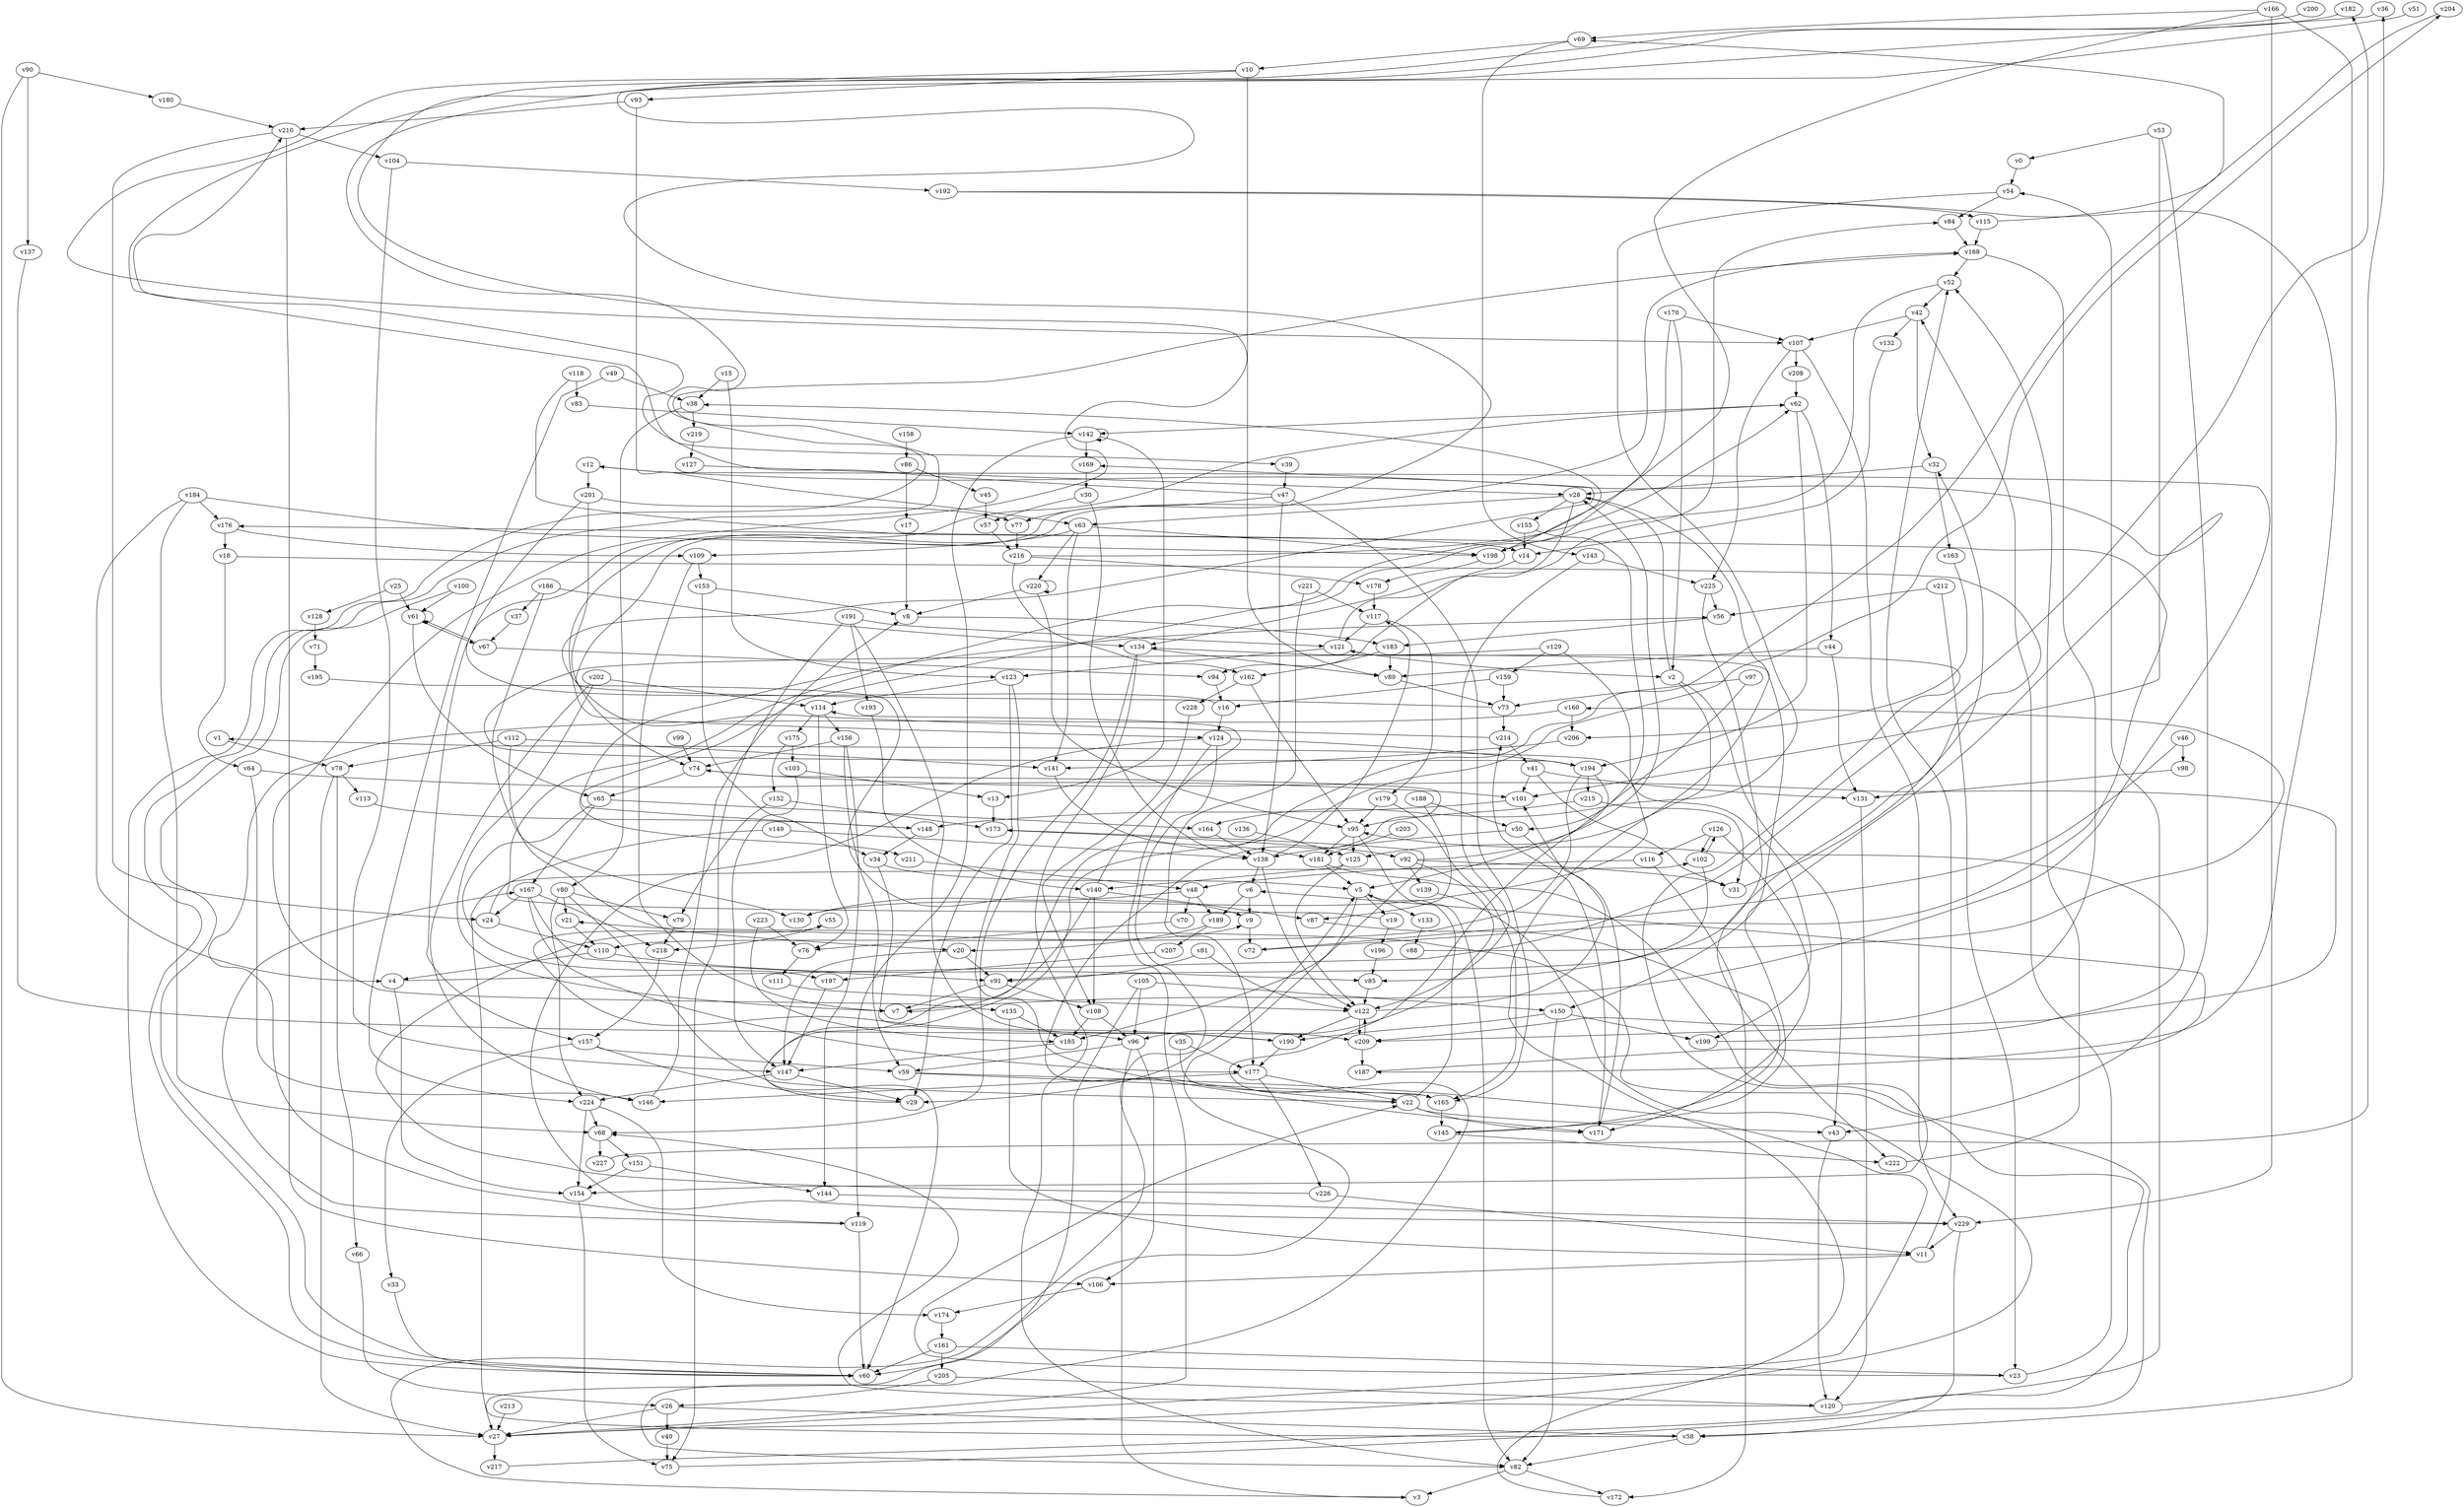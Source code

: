 // Benchmark game 338 - 230 vertices
// time_bound: 81
// targets: v117
digraph G {
    v0 [name="v0", player=1];
    v1 [name="v1", player=1];
    v2 [name="v2", player=0];
    v3 [name="v3", player=1];
    v4 [name="v4", player=0];
    v5 [name="v5", player=0];
    v6 [name="v6", player=1];
    v7 [name="v7", player=0];
    v8 [name="v8", player=0];
    v9 [name="v9", player=0];
    v10 [name="v10", player=0];
    v11 [name="v11", player=1];
    v12 [name="v12", player=0];
    v13 [name="v13", player=0];
    v14 [name="v14", player=1];
    v15 [name="v15", player=0];
    v16 [name="v16", player=0];
    v17 [name="v17", player=0];
    v18 [name="v18", player=0];
    v19 [name="v19", player=1];
    v20 [name="v20", player=1];
    v21 [name="v21", player=1];
    v22 [name="v22", player=1];
    v23 [name="v23", player=0];
    v24 [name="v24", player=1];
    v25 [name="v25", player=1];
    v26 [name="v26", player=0];
    v27 [name="v27", player=0];
    v28 [name="v28", player=0];
    v29 [name="v29", player=0];
    v30 [name="v30", player=1];
    v31 [name="v31", player=1];
    v32 [name="v32", player=1];
    v33 [name="v33", player=1];
    v34 [name="v34", player=1];
    v35 [name="v35", player=1];
    v36 [name="v36", player=1];
    v37 [name="v37", player=0];
    v38 [name="v38", player=0];
    v39 [name="v39", player=1];
    v40 [name="v40", player=1];
    v41 [name="v41", player=1];
    v42 [name="v42", player=0];
    v43 [name="v43", player=0];
    v44 [name="v44", player=0];
    v45 [name="v45", player=0];
    v46 [name="v46", player=0];
    v47 [name="v47", player=1];
    v48 [name="v48", player=1];
    v49 [name="v49", player=1];
    v50 [name="v50", player=0];
    v51 [name="v51", player=0];
    v52 [name="v52", player=0];
    v53 [name="v53", player=1];
    v54 [name="v54", player=1];
    v55 [name="v55", player=1];
    v56 [name="v56", player=0];
    v57 [name="v57", player=1];
    v58 [name="v58", player=1];
    v59 [name="v59", player=1];
    v60 [name="v60", player=0];
    v61 [name="v61", player=0];
    v62 [name="v62", player=0];
    v63 [name="v63", player=0];
    v64 [name="v64", player=0];
    v65 [name="v65", player=1];
    v66 [name="v66", player=0];
    v67 [name="v67", player=1];
    v68 [name="v68", player=1];
    v69 [name="v69", player=0];
    v70 [name="v70", player=0];
    v71 [name="v71", player=0];
    v72 [name="v72", player=1];
    v73 [name="v73", player=0];
    v74 [name="v74", player=0];
    v75 [name="v75", player=1];
    v76 [name="v76", player=1];
    v77 [name="v77", player=0];
    v78 [name="v78", player=0];
    v79 [name="v79", player=1];
    v80 [name="v80", player=1];
    v81 [name="v81", player=0];
    v82 [name="v82", player=0];
    v83 [name="v83", player=1];
    v84 [name="v84", player=0];
    v85 [name="v85", player=1];
    v86 [name="v86", player=0];
    v87 [name="v87", player=0];
    v88 [name="v88", player=0];
    v89 [name="v89", player=0];
    v90 [name="v90", player=0];
    v91 [name="v91", player=0];
    v92 [name="v92", player=0];
    v93 [name="v93", player=1];
    v94 [name="v94", player=1];
    v95 [name="v95", player=0];
    v96 [name="v96", player=1];
    v97 [name="v97", player=1];
    v98 [name="v98", player=0];
    v99 [name="v99", player=0];
    v100 [name="v100", player=1];
    v101 [name="v101", player=0];
    v102 [name="v102", player=0];
    v103 [name="v103", player=1];
    v104 [name="v104", player=1];
    v105 [name="v105", player=0];
    v106 [name="v106", player=0];
    v107 [name="v107", player=1];
    v108 [name="v108", player=1];
    v109 [name="v109", player=1];
    v110 [name="v110", player=0];
    v111 [name="v111", player=0];
    v112 [name="v112", player=1];
    v113 [name="v113", player=1];
    v114 [name="v114", player=0];
    v115 [name="v115", player=1];
    v116 [name="v116", player=1];
    v117 [name="v117", player=0, target=1];
    v118 [name="v118", player=1];
    v119 [name="v119", player=0];
    v120 [name="v120", player=1];
    v121 [name="v121", player=1];
    v122 [name="v122", player=0];
    v123 [name="v123", player=1];
    v124 [name="v124", player=0];
    v125 [name="v125", player=0];
    v126 [name="v126", player=1];
    v127 [name="v127", player=0];
    v128 [name="v128", player=1];
    v129 [name="v129", player=1];
    v130 [name="v130", player=0];
    v131 [name="v131", player=1];
    v132 [name="v132", player=0];
    v133 [name="v133", player=1];
    v134 [name="v134", player=1];
    v135 [name="v135", player=0];
    v136 [name="v136", player=0];
    v137 [name="v137", player=1];
    v138 [name="v138", player=1];
    v139 [name="v139", player=1];
    v140 [name="v140", player=1];
    v141 [name="v141", player=1];
    v142 [name="v142", player=0];
    v143 [name="v143", player=0];
    v144 [name="v144", player=0];
    v145 [name="v145", player=1];
    v146 [name="v146", player=0];
    v147 [name="v147", player=1];
    v148 [name="v148", player=1];
    v149 [name="v149", player=1];
    v150 [name="v150", player=0];
    v151 [name="v151", player=0];
    v152 [name="v152", player=1];
    v153 [name="v153", player=0];
    v154 [name="v154", player=0];
    v155 [name="v155", player=1];
    v156 [name="v156", player=0];
    v157 [name="v157", player=0];
    v158 [name="v158", player=0];
    v159 [name="v159", player=1];
    v160 [name="v160", player=1];
    v161 [name="v161", player=0];
    v162 [name="v162", player=0];
    v163 [name="v163", player=1];
    v164 [name="v164", player=0];
    v165 [name="v165", player=0];
    v166 [name="v166", player=0];
    v167 [name="v167", player=1];
    v168 [name="v168", player=0];
    v169 [name="v169", player=0];
    v170 [name="v170", player=1];
    v171 [name="v171", player=0];
    v172 [name="v172", player=1];
    v173 [name="v173", player=1];
    v174 [name="v174", player=1];
    v175 [name="v175", player=1];
    v176 [name="v176", player=0];
    v177 [name="v177", player=1];
    v178 [name="v178", player=1];
    v179 [name="v179", player=0];
    v180 [name="v180", player=0];
    v181 [name="v181", player=1];
    v182 [name="v182", player=0];
    v183 [name="v183", player=0];
    v184 [name="v184", player=0];
    v185 [name="v185", player=1];
    v186 [name="v186", player=0];
    v187 [name="v187", player=0];
    v188 [name="v188", player=1];
    v189 [name="v189", player=1];
    v190 [name="v190", player=0];
    v191 [name="v191", player=1];
    v192 [name="v192", player=1];
    v193 [name="v193", player=0];
    v194 [name="v194", player=1];
    v195 [name="v195", player=1];
    v196 [name="v196", player=0];
    v197 [name="v197", player=1];
    v198 [name="v198", player=1];
    v199 [name="v199", player=1];
    v200 [name="v200", player=1];
    v201 [name="v201", player=0];
    v202 [name="v202", player=1];
    v203 [name="v203", player=0];
    v204 [name="v204", player=1];
    v205 [name="v205", player=1];
    v206 [name="v206", player=0];
    v207 [name="v207", player=0];
    v208 [name="v208", player=0];
    v209 [name="v209", player=0];
    v210 [name="v210", player=1];
    v211 [name="v211", player=1];
    v212 [name="v212", player=1];
    v213 [name="v213", player=1];
    v214 [name="v214", player=0];
    v215 [name="v215", player=0];
    v216 [name="v216", player=0];
    v217 [name="v217", player=1];
    v218 [name="v218", player=0];
    v219 [name="v219", player=0];
    v220 [name="v220", player=1];
    v221 [name="v221", player=1];
    v222 [name="v222", player=0];
    v223 [name="v223", player=1];
    v224 [name="v224", player=1];
    v225 [name="v225", player=0];
    v226 [name="v226", player=1];
    v227 [name="v227", player=1];
    v228 [name="v228", player=0];
    v229 [name="v229", player=0];

    v0 -> v54;
    v1 -> v78;
    v2 -> v43;
    v3 -> v5 [constraint="t < 6"];
    v4 -> v182 [constraint="t < 11"];
    v5 -> v185;
    v6 -> v189;
    v7 -> v12 [constraint="t >= 5"];
    v8 -> v183;
    v9 -> v72;
    v10 -> v135 [constraint="t >= 5"];
    v11 -> v106;
    v12 -> v201;
    v13 -> v173;
    v14 -> v94;
    v15 -> v38;
    v16 -> v62 [constraint="t < 5"];
    v17 -> v8;
    v18 -> v222 [constraint="t mod 3 == 1"];
    v19 -> v38 [constraint="t mod 3 == 1"];
    v20 -> v91;
    v21 -> v110;
    v22 -> v74 [constraint="t < 14"];
    v23 -> v22 [constraint="t mod 3 == 1"];
    v24 -> v102 [constraint="t mod 4 == 2"];
    v25 -> v128;
    v26 -> v40;
    v27 -> v217;
    v28 -> v150;
    v29 -> v204 [constraint="t mod 2 == 1"];
    v30 -> v57;
    v31 -> v32;
    v32 -> v163;
    v33 -> v60;
    v34 -> v5;
    v35 -> v165;
    v36 -> v60 [constraint="t mod 5 == 4"];
    v37 -> v67;
    v38 -> v219;
    v39 -> v47;
    v40 -> v75;
    v41 -> v131;
    v42 -> v32;
    v43 -> v120;
    v44 -> v131;
    v45 -> v57;
    v46 -> v72 [constraint="t mod 2 == 0"];
    v47 -> v210 [constraint="t < 11"];
    v48 -> v130;
    v49 -> v38;
    v50 -> v138;
    v51 -> v124 [constraint="t < 11"];
    v52 -> v42;
    v53 -> v43;
    v54 -> v164;
    v55 -> v218;
    v56 -> v183;
    v57 -> v216;
    v58 -> v173 [constraint="t < 11"];
    v59 -> v27 [constraint="t >= 4"];
    v60 -> v168 [constraint="t < 10"];
    v61 -> v61;
    v62 -> v44;
    v63 -> v220;
    v64 -> v101;
    v65 -> v197;
    v66 -> v26;
    v67 -> v61;
    v68 -> v227;
    v69 -> v10;
    v70 -> v76;
    v71 -> v195;
    v72 -> v176 [constraint="t mod 3 == 2"];
    v73 -> v168 [constraint="t >= 2"];
    v74 -> v209 [constraint="t >= 1"];
    v75 -> v121 [constraint="t mod 2 == 1"];
    v76 -> v111;
    v77 -> v216;
    v78 -> v113;
    v79 -> v218;
    v80 -> v21;
    v81 -> v122;
    v82 -> v3;
    v83 -> v142;
    v84 -> v168;
    v85 -> v122;
    v86 -> v17;
    v87 -> v145 [constraint="t >= 3"];
    v88 -> v160 [constraint="t >= 3"];
    v89 -> v73;
    v90 -> v27;
    v91 -> v108;
    v92 -> v139;
    v93 -> v210;
    v94 -> v16;
    v95 -> v82;
    v96 -> v59;
    v97 -> v82 [constraint="t mod 2 == 0"];
    v98 -> v131;
    v99 -> v74;
    v100 -> v60 [constraint="t >= 1"];
    v101 -> v148;
    v102 -> v126;
    v103 -> v13;
    v104 -> v192;
    v105 -> v96;
    v106 -> v174;
    v107 -> v225;
    v108 -> v185;
    v109 -> v153;
    v110 -> v85;
    v111 -> v122 [constraint="t mod 2 == 1"];
    v112 -> v78;
    v113 -> v148;
    v114 -> v175;
    v115 -> v69;
    v116 -> v172;
    v117 -> v179;
    v118 -> v83;
    v119 -> v167 [constraint="t < 10"];
    v120 -> v68 [constraint="t >= 2"];
    v121 -> v84;
    v122 -> v209;
    v123 -> v171;
    v124 -> v229 [constraint="t mod 3 == 2"];
    v125 -> v140;
    v126 -> v102;
    v127 -> v28;
    v128 -> v71;
    v129 -> v194 [constraint="t < 14"];
    v130 -> v1 [constraint="t >= 1"];
    v131 -> v120;
    v132 -> v14;
    v133 -> v88;
    v134 -> v82;
    v135 -> v11;
    v136 -> v125;
    v137 -> v96;
    v138 -> v122;
    v139 -> v27 [constraint="t mod 4 == 3"];
    v140 -> v114 [constraint="t mod 4 == 3"];
    v141 -> v181;
    v142 -> v142;
    v143 -> v225;
    v144 -> v229;
    v145 -> v12 [constraint="t < 7"];
    v146 -> v8;
    v147 -> v29;
    v148 -> v56 [constraint="t mod 5 == 0"];
    v149 -> v138;
    v150 -> v82;
    v151 -> v144;
    v152 -> v79;
    v153 -> v34;
    v154 -> v75;
    v155 -> v50;
    v156 -> v59;
    v157 -> v59;
    v158 -> v86;
    v159 -> v16;
    v160 -> v119 [constraint="t mod 5 == 4"];
    v161 -> v205;
    v162 -> v95;
    v163 -> v206;
    v164 -> v138;
    v165 -> v145;
    v166 -> v211 [constraint="t >= 5"];
    v167 -> v91;
    v168 -> v209;
    v169 -> v30;
    v170 -> v198;
    v171 -> v214;
    v172 -> v134 [constraint="t < 12"];
    v173 -> v92;
    v174 -> v161;
    v175 -> v103;
    v176 -> v109;
    v177 -> v22;
    v178 -> v117;
    v179 -> v165;
    v180 -> v210;
    v181 -> v154 [constraint="t < 7"];
    v182 -> v39 [constraint="t mod 4 == 3"];
    v183 -> v89;
    v184 -> v176;
    v185 -> v147;
    v186 -> v134;
    v187 -> v6 [constraint="t < 5"];
    v188 -> v50;
    v189 -> v20;
    v190 -> v55 [constraint="t >= 4"];
    v191 -> v121;
    v192 -> v187 [constraint="t < 9"];
    v193 -> v140;
    v194 -> v215;
    v195 -> v9 [constraint="t < 6"];
    v196 -> v85;
    v197 -> v147;
    v198 -> v178;
    v199 -> v95 [constraint="t < 14"];
    v200 -> v107 [constraint="t >= 1"];
    v201 -> v77;
    v202 -> v114;
    v203 -> v181;
    v204 -> v60 [constraint="t mod 4 == 2"];
    v205 -> v26;
    v206 -> v141;
    v207 -> v197;
    v208 -> v62;
    v209 -> v187;
    v210 -> v106;
    v211 -> v48;
    v212 -> v56;
    v213 -> v27;
    v214 -> v169 [constraint="t < 14"];
    v215 -> v95;
    v216 -> v178;
    v217 -> v21 [constraint="t >= 2"];
    v218 -> v157;
    v219 -> v127;
    v220 -> v95;
    v221 -> v117;
    v222 -> v52;
    v223 -> v76;
    v224 -> v68;
    v225 -> v56;
    v226 -> v9 [constraint="t >= 4"];
    v227 -> v36 [constraint="t >= 4"];
    v228 -> v108;
    v229 -> v58;
    v58 -> v82;
    v201 -> v74;
    v188 -> v87;
    v28 -> v63;
    v210 -> v104;
    v140 -> v87;
    v107 -> v229;
    v215 -> v31;
    v109 -> v7;
    v161 -> v60;
    v112 -> v20;
    v26 -> v58;
    v41 -> v31;
    v2 -> v125;
    v216 -> v62;
    v41 -> v101;
    v108 -> v96;
    v192 -> v115;
    v102 -> v85;
    v46 -> v98;
    v156 -> v144;
    v191 -> v75;
    v80 -> v224;
    v184 -> v68;
    v34 -> v209;
    v161 -> v23;
    v125 -> v122;
    v129 -> v159;
    v16 -> v124;
    v65 -> v167;
    v151 -> v154;
    v214 -> v41;
    v184 -> v4;
    v140 -> v108;
    v80 -> v79;
    v210 -> v24;
    v105 -> v60;
    v100 -> v61;
    v25 -> v61;
    v189 -> v207;
    v61 -> v67;
    v62 -> v194;
    v86 -> v45;
    v186 -> v37;
    v64 -> v146;
    v105 -> v150;
    v124 -> v29;
    v74 -> v65;
    v148 -> v34;
    v5 -> v19;
    v63 -> v141;
    v205 -> v120;
    v216 -> v162;
    v122 -> v101;
    v179 -> v95;
    v92 -> v96;
    v47 -> v138;
    v118 -> v14;
    v177 -> v226;
    v229 -> v11;
    v120 -> v54;
    v42 -> v107;
    v67 -> v94;
    v191 -> v193;
    v112 -> v141;
    v91 -> v7;
    v11 -> v52;
    v150 -> v190;
    v78 -> v66;
    v32 -> v28;
    v124 -> v27;
    v47 -> v165;
    v35 -> v177;
    v142 -> v13;
    v114 -> v156;
    v28 -> v134;
    v73 -> v214;
    v175 -> v152;
    v68 -> v151;
    v2 -> v28;
    v38 -> v80;
    v186 -> v130;
    v142 -> v119;
    v145 -> v222;
    v96 -> v106;
    v15 -> v123;
    v183 -> v162;
    v115 -> v168;
    v135 -> v185;
    v90 -> v137;
    v170 -> v2;
    v123 -> v114;
    v63 -> v198;
    v19 -> v196;
    v48 -> v70;
    v59 -> v165;
    v92 -> v28;
    v119 -> v60;
    v54 -> v84;
    v156 -> v74;
    v167 -> v218;
    v95 -> v125;
    v157 -> v33;
    v10 -> v89;
    v28 -> v155;
    v129 -> v199;
    v160 -> v206;
    v121 -> v123;
    v53 -> v0;
    v44 -> v89;
    v155 -> v14;
    v49 -> v224;
    v82 -> v172;
    v23 -> v42;
    v166 -> v229;
    v152 -> v173;
    v157 -> v29;
    v30 -> v138;
    v62 -> v142;
    v6 -> v9;
    v143 -> v122;
    v153 -> v8;
    v134 -> v68;
    v97 -> v73;
    v190 -> v177;
    v50 -> v171;
    v126 -> v116;
    v201 -> v157;
    v181 -> v5;
    v220 -> v220;
    v26 -> v27;
    v149 -> v27;
    v22 -> v171;
    v22 -> v43;
    v221 -> v177;
    v138 -> v117;
    v191 -> v190;
    v107 -> v208;
    v123 -> v29;
    v220 -> v8;
    v170 -> v107;
    v202 -> v7;
    v103 -> v147;
    v194 -> v110;
    v61 -> v65;
    v10 -> v93;
    v124 -> v194;
    v95 -> v181;
    v126 -> v171;
    v117 -> v121;
    v42 -> v132;
    v147 -> v224;
    v159 -> v73;
    v114 -> v76;
    v167 -> v24;
    v194 -> v5;
    v225 -> v91;
    v69 -> v143;
    v134 -> v89;
    v65 -> v164;
    v47 -> v77;
    v224 -> v174;
    v104 -> v147;
    v184 -> v198;
    v166 -> v69;
    v140 -> v7;
    v142 -> v169;
    v166 -> v58;
    v78 -> v27;
    v167 -> v177;
    v176 -> v18;
    v209 -> v122;
    v121 -> v2;
    v168 -> v52;
    v93 -> v63;
    v5 -> v133;
    v63 -> v109;
    v110 -> v4;
    v162 -> v228;
    v52 -> v198;
    v224 -> v154;
    v4 -> v154;
    v150 -> v199;
    v122 -> v190;
    v138 -> v6;
    v92 -> v31;
    v96 -> v3;
    v20 -> v147;
    v53 -> v101;
    v90 -> v180;
    v212 -> v23;
    v24 -> v110;
    v18 -> v64;
    v226 -> v11;
    v80 -> v22;
    v22 -> v5;
    v223 -> v185;
    v202 -> v146;
    v81 -> v91;
    v48 -> v189;
    v116 -> v48;
    v177 -> v146;
}
